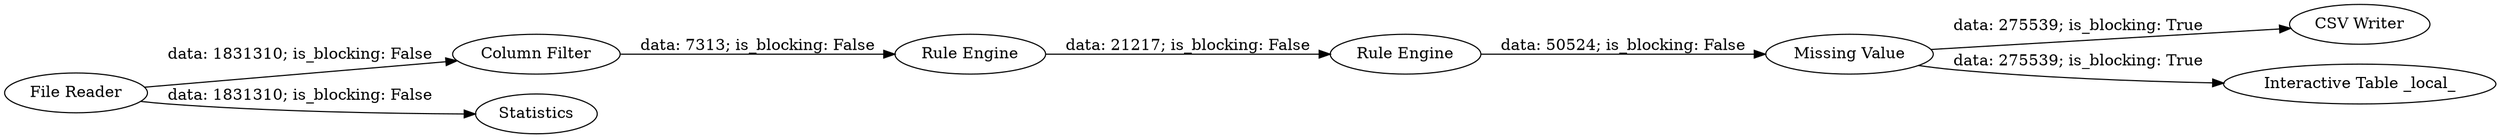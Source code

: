 digraph {
	"5450874444125854824_19" [label="Rule Engine"]
	"5450874444125854824_13" [label="Missing Value"]
	"5450874444125854824_20" [label="Rule Engine"]
	"5450874444125854824_22" [label="CSV Writer"]
	"5450874444125854824_7" [label="Interactive Table _local_"]
	"5450874444125854824_1" [label="File Reader"]
	"5450874444125854824_12" [label="Column Filter"]
	"5450874444125854824_9" [label=Statistics]
	"5450874444125854824_13" -> "5450874444125854824_22" [label="data: 275539; is_blocking: True"]
	"5450874444125854824_13" -> "5450874444125854824_7" [label="data: 275539; is_blocking: True"]
	"5450874444125854824_1" -> "5450874444125854824_9" [label="data: 1831310; is_blocking: False"]
	"5450874444125854824_1" -> "5450874444125854824_12" [label="data: 1831310; is_blocking: False"]
	"5450874444125854824_12" -> "5450874444125854824_19" [label="data: 7313; is_blocking: False"]
	"5450874444125854824_20" -> "5450874444125854824_13" [label="data: 50524; is_blocking: False"]
	"5450874444125854824_19" -> "5450874444125854824_20" [label="data: 21217; is_blocking: False"]
	rankdir=LR
}
